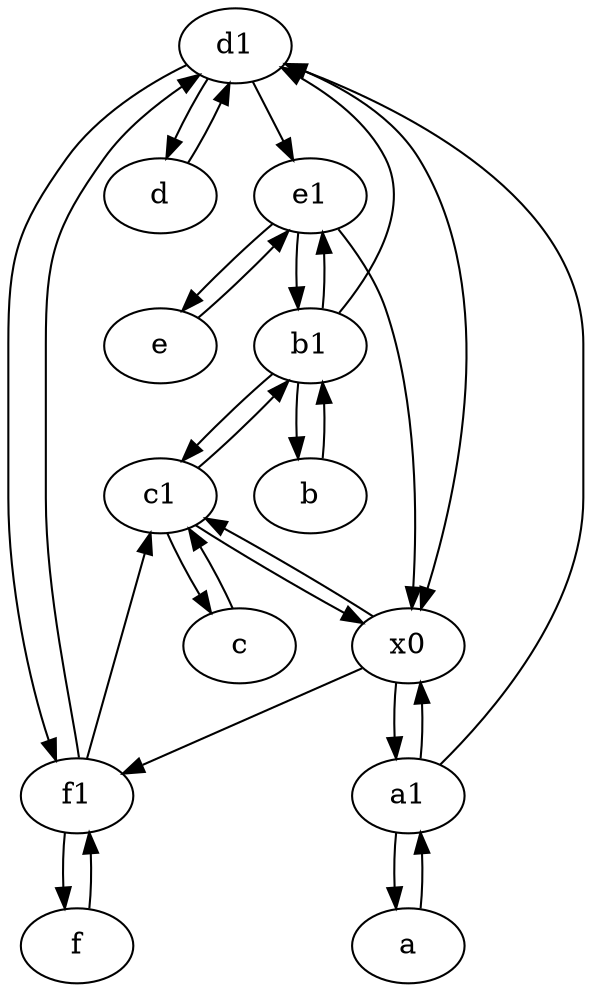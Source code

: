 digraph  {
	d1 [pos="25,30!"];
	a1 [pos="40,15!"];
	a [pos="40,10!"];
	b1 [pos="45,20!"];
	c1 [pos="30,15!"];
	e [pos="30,50!"];
	f [pos="15,45!"];
	c [pos="20,10!"];
	e1 [pos="25,45!"];
	b [pos="50,20!"];
	d [pos="20,30!"];
	f1;
	x0;
	e1 -> x0;
	d1 -> d;
	b -> b1;
	b1 -> e1;
	d1 -> f1;
	f1 -> c1;
	f -> f1;
	d -> d1;
	x0 -> a1;
	f1 -> d1;
	c1 -> c;
	a1 -> d1;
	f1 -> f;
	a1 -> x0;
	e -> e1;
	b1 -> c1;
	c1 -> b1;
	e1 -> e;
	b1 -> b;
	b1 -> d1;
	c1 -> x0;
	d1 -> x0;
	a -> a1;
	e1 -> b1;
	d1 -> e1;
	a1 -> a;
	x0 -> c1;
	c -> c1;
	x0 -> f1;

	}